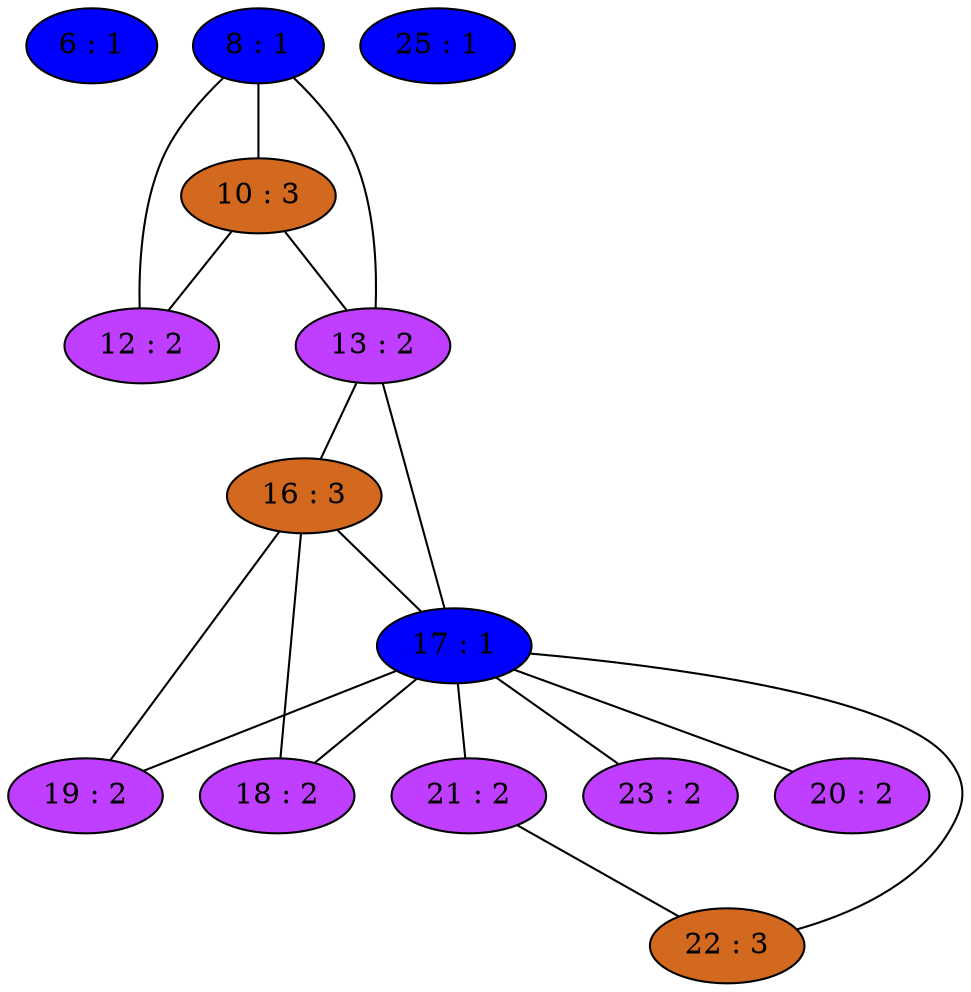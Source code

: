 strict graph {
6[label="6 : 1" style=filled fillcolor="blue1"];
8[label="8 : 1" style=filled fillcolor="blue1"];
8 -- 10
8 -- 12
8 -- 13
10[label="10 : 3" style=filled fillcolor="chocolate"];
10 -- 8
10 -- 12
10 -- 13
12[label="12 : 2" style=filled fillcolor="darkorchid1"];
12 -- 8
12 -- 10
13[label="13 : 2" style=filled fillcolor="darkorchid1"];
13 -- 16
13 -- 17
13 -- 8
13 -- 10
16[label="16 : 3" style=filled fillcolor="chocolate"];
16 -- 17
16 -- 18
16 -- 19
16 -- 13
17[label="17 : 1" style=filled fillcolor="blue1"];
17 -- 16
17 -- 18
17 -- 19
17 -- 20
17 -- 21
17 -- 22
17 -- 23
17 -- 13
18[label="18 : 2" style=filled fillcolor="darkorchid1"];
18 -- 16
18 -- 17
19[label="19 : 2" style=filled fillcolor="darkorchid1"];
19 -- 16
19 -- 17
20[label="20 : 2" style=filled fillcolor="darkorchid1"];
20 -- 17
21[label="21 : 2" style=filled fillcolor="darkorchid1"];
21 -- 17
21 -- 22
22[label="22 : 3" style=filled fillcolor="chocolate"];
22 -- 17
22 -- 21
23[label="23 : 2" style=filled fillcolor="darkorchid1"];
23 -- 17
25[label="25 : 1" style=filled fillcolor="blue1"];
}